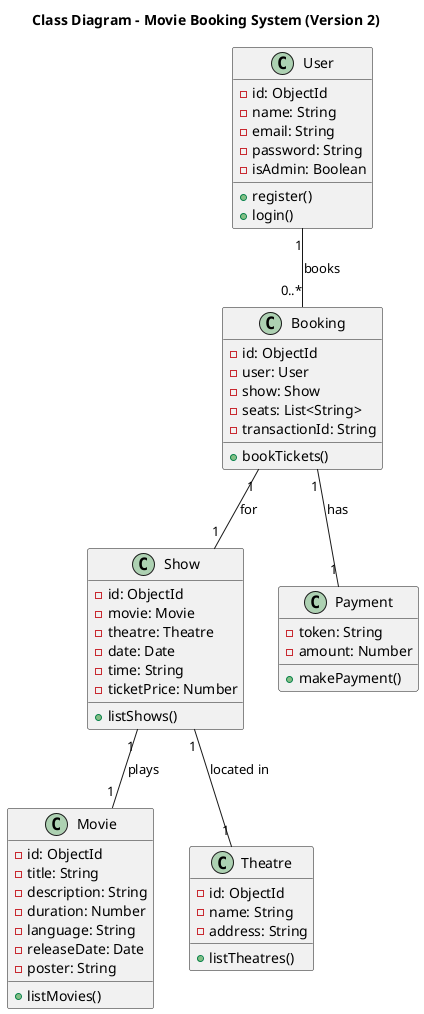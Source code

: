 @startuml
title Class Diagram - Movie Booking System (Version 2)

class User {
  - id: ObjectId
  - name: String
  - email: String
  - password: String
  - isAdmin: Boolean
  + register()
  + login()
}

class Movie {
  - id: ObjectId
  - title: String
  - description: String
  - duration: Number
  - language: String
  - releaseDate: Date
  - poster: String
  + listMovies()
}

class Theatre {
  - id: ObjectId
  - name: String
  - address: String
  + listTheatres()
}

class Show {
  - id: ObjectId
  - movie: Movie
  - theatre: Theatre
  - date: Date
  - time: String
  - ticketPrice: Number
  + listShows()
}

class Booking {
  - id: ObjectId
  - user: User
  - show: Show
  - seats: List<String>
  - transactionId: String
  + bookTickets()
}

class Payment {
  - token: String
  - amount: Number
  + makePayment()
}

User "1" -- "0..*" Booking : books
Booking "1" -- "1" Show : for
Show "1" -- "1" Movie : plays
Show "1" -- "1" Theatre : located in
Booking "1" -- "1" Payment : has

@enduml
